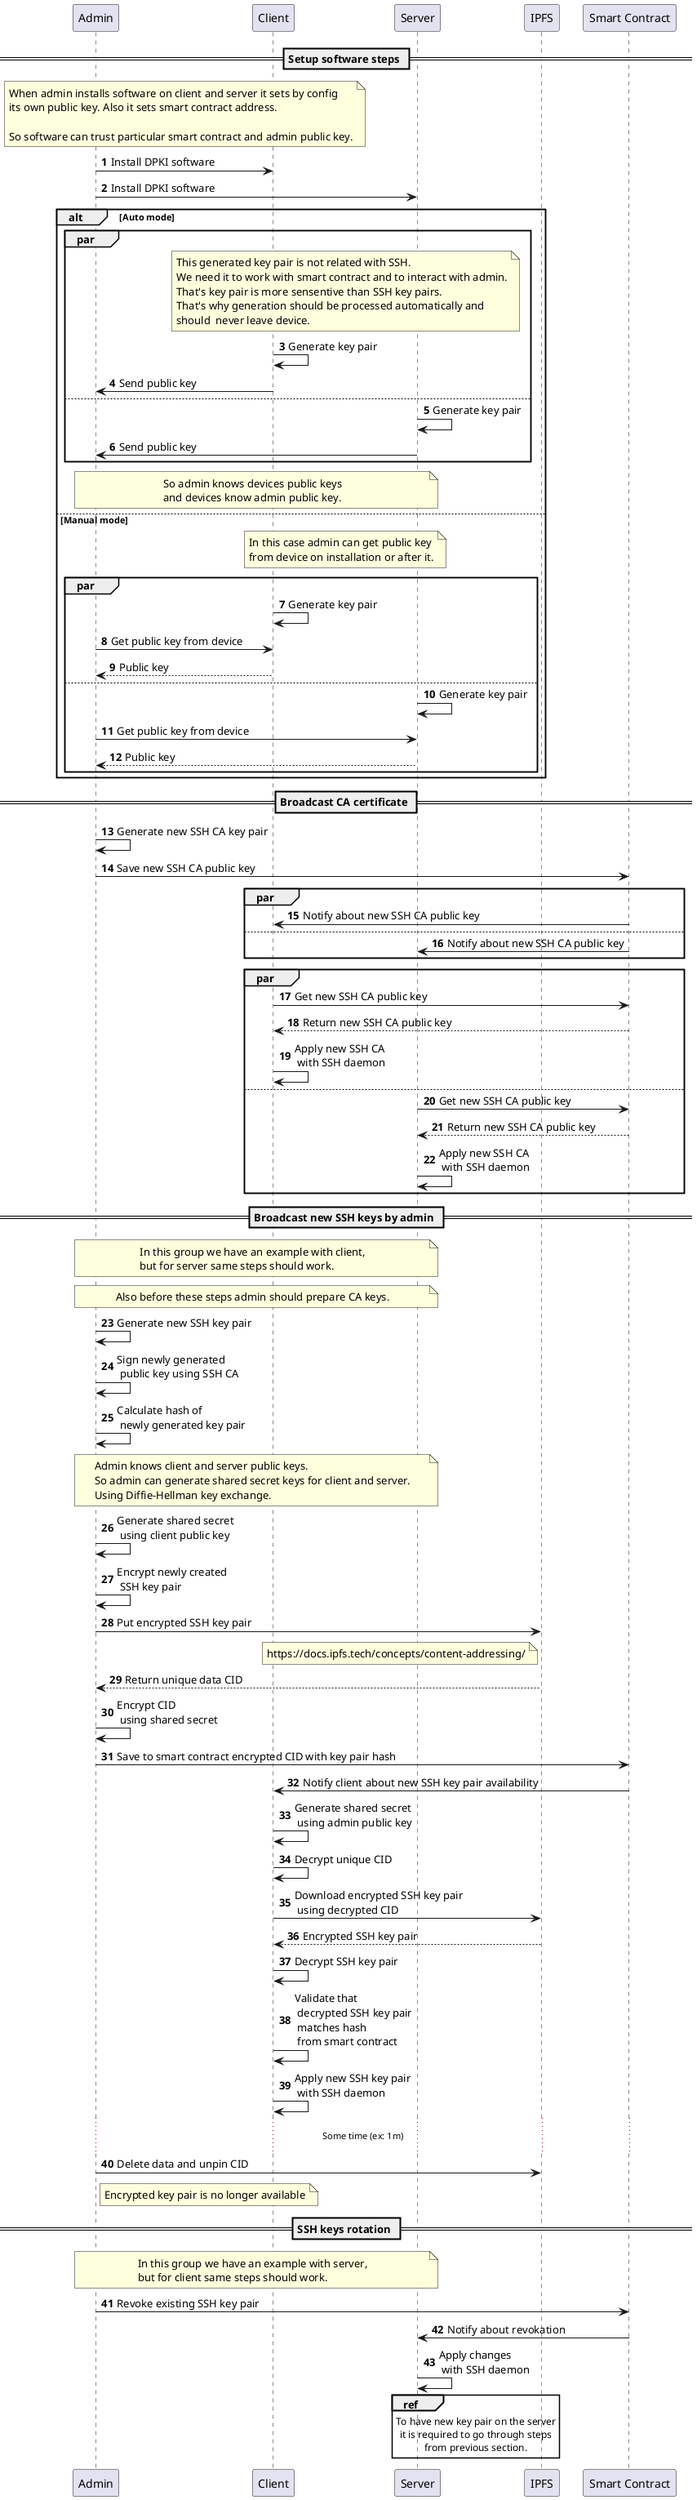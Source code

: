 @startuml Flow
skinparam dpi 96
autonumber

participant Admin as admin
participant Client as client
participant Server as server
participant IPFS as ipfs
participant "Smart Contract" as contract

== Setup software steps ==

note over admin,client
When admin installs software on client and server it sets by config
its own public key. Also it sets smart contract address.

So software can trust particular smart contract and admin public key.
end note
admin -> client: Install DPKI software
admin -> server: Install DPKI software

alt Auto mode
  par
    note over client,server
    This generated key pair is not related with SSH.
    We need it to work with smart contract and to interact with admin.
    That's key pair is more sensentive than SSH key pairs.
    That's why generation should be processed automatically and
    should  never leave device.
    end note
    client -> client: Generate key pair
    client -> admin: Send public key
    else
    server -> server: Generate key pair
    server -> admin: Send public key
  end

  note over admin,server
  So admin knows devices public keys
  and devices know admin public key.
  end note
else Manual mode
  note over client,server
  In this case admin can get public key
  from device on installation or after it.
  end note
  par
    client -> client: Generate key pair
    admin -> client: Get public key from device
    client --> admin: Public key
    else
    server -> server: Generate key pair
    admin -> server: Get public key from device
    server --> admin: Public key
  end
end

== Broadcast CA certificate ==

admin -> admin: Generate new SSH CA key pair
admin -> contract: Save new SSH CA public key

par
  contract -> client: Notify about new SSH CA public key
else
  contract -> server: Notify about new SSH CA public key
end

par
  client -> contract: Get new SSH CA public key
  contract --> client: Return new SSH CA public key
  client -> client: Apply new SSH CA\n with SSH daemon
else
  server -> contract: Get new SSH CA public key
  contract --> server: Return new SSH CA public key
  server -> server: Apply new SSH CA\n with SSH daemon
end

== Broadcast new SSH keys by admin ==

note over admin,server
In this group we have an example with client,
but for server same steps should work.
end note

note over admin,server
Also before these steps admin should prepare CA keys.
end note

admin -> admin: Generate new SSH key pair
admin -> admin: Sign newly generated\n public key using SSH CA
admin -> admin: Calculate hash of\n newly generated key pair

note over admin,server
Admin knows client and server public keys.
So admin can generate shared secret keys for client and server.
Using Diffie-Hellman key exchange.
end note
admin -> admin: Generate shared secret\n using client public key

admin -> admin: Encrypt newly created\n SSH key pair
admin -> ipfs: Put encrypted SSH key pair
note left ipfs: https://docs.ipfs.tech/concepts/content-addressing/
ipfs --> admin: Return unique data CID
admin -> admin: Encrypt CID\n using shared secret

admin -> contract: Save to smart contract encrypted CID with key pair hash
contract -> client: Notify client about new SSH key pair availability

client -> client: Generate shared secret\n using admin public key
client -> client: Decrypt unique CID
client -> ipfs: Download encrypted SSH key pair\n using decrypted CID
ipfs --> client: Encrypted SSH key pair

client -> client: Decrypt SSH key pair
client -> client: Validate that\n decrypted SSH key pair\n matches hash\n from smart contract
client -> client: Apply new SSH key pair\n with SSH daemon

... Some time (ex: 1m) ...

admin -> ipfs: Delete data and unpin CID
note right admin: Encrypted key pair is no longer available

== SSH keys rotation ==

note over admin,server
In this group we have an example with server,
but for client same steps should work.
end note

admin -> contract: Revoke existing SSH key pair
contract -> server: Notify about revokation
server -> server: Apply changes\n with SSH daemon

ref over server
To have new key pair on the server
it is required to go through steps
from previous section.
end

@enduml
